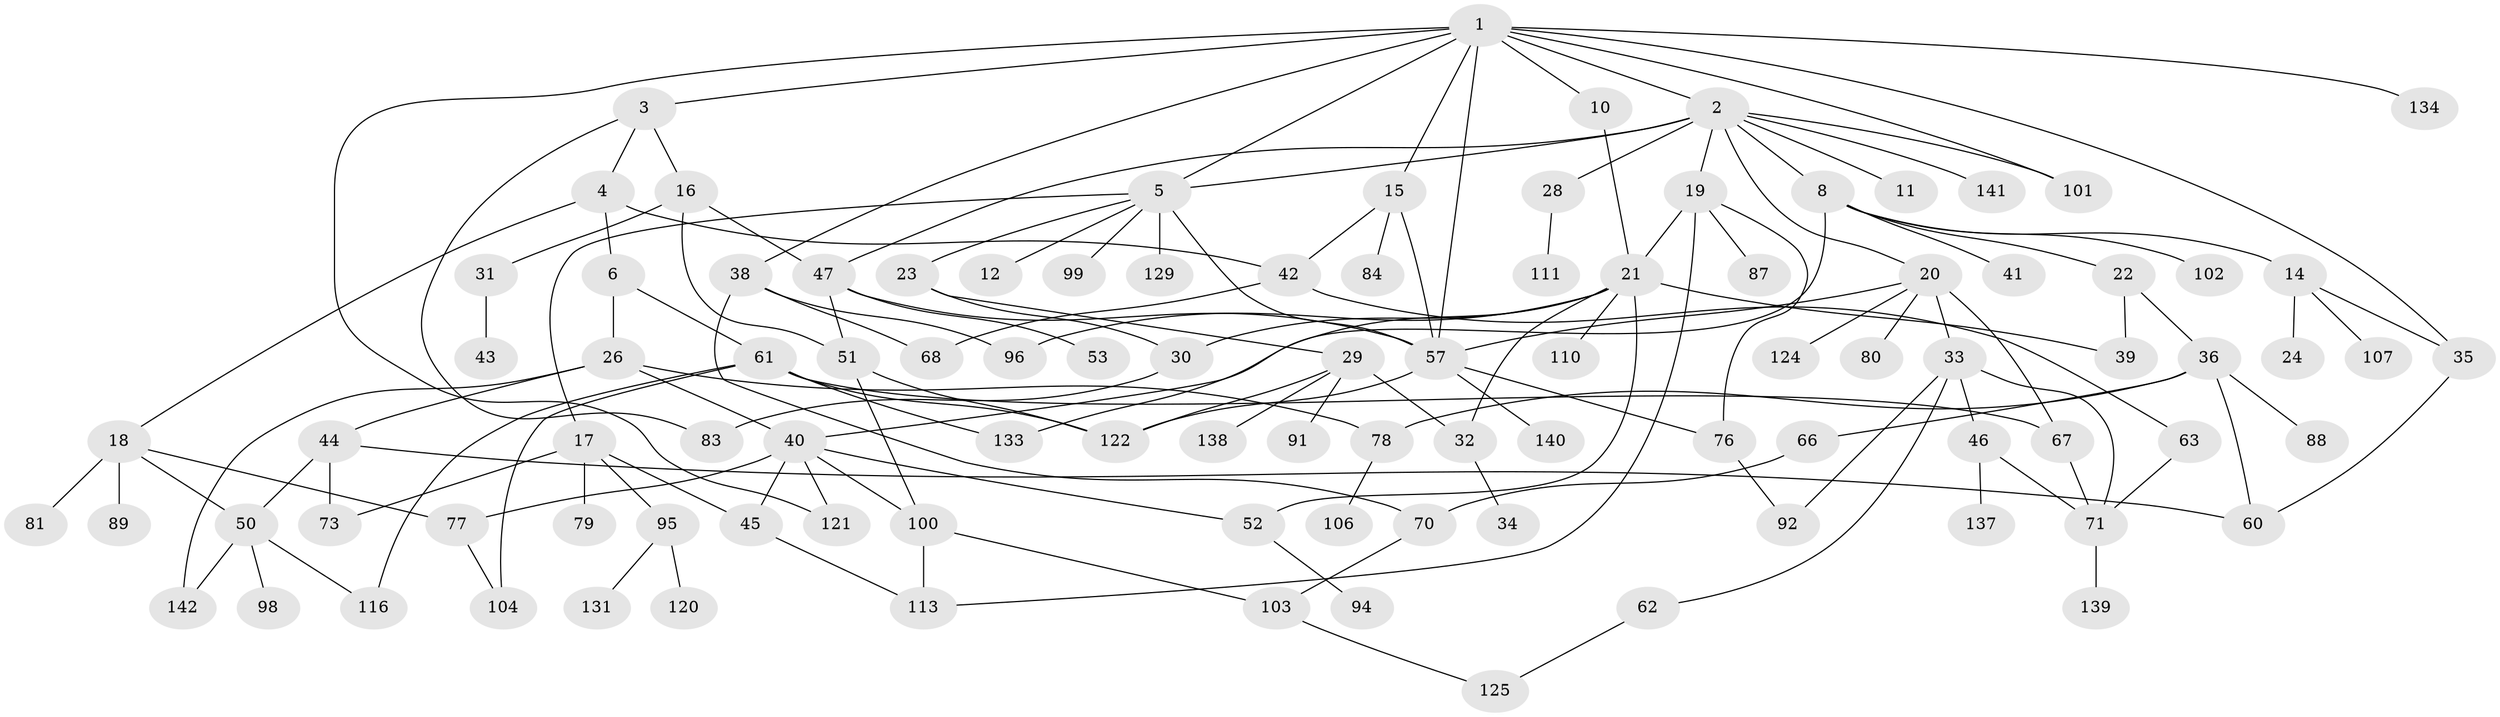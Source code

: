 // original degree distribution, {10: 0.006993006993006993, 9: 0.006993006993006993, 4: 0.13986013986013987, 5: 0.055944055944055944, 3: 0.22377622377622378, 2: 0.2727272727272727, 6: 0.03496503496503497, 1: 0.25874125874125875}
// Generated by graph-tools (version 1.1) at 2025/10/02/27/25 16:10:55]
// undirected, 100 vertices, 145 edges
graph export_dot {
graph [start="1"]
  node [color=gray90,style=filled];
  1 [super="+126"];
  2 [super="+13"];
  3 [super="+7"];
  4;
  5 [super="+9"];
  6;
  8;
  10 [super="+65"];
  11;
  12;
  14;
  15 [super="+69"];
  16;
  17 [super="+55"];
  18 [super="+75"];
  19 [super="+56"];
  20 [super="+27"];
  21 [super="+25"];
  22 [super="+74"];
  23;
  24;
  26 [super="+64"];
  28 [super="+37"];
  29 [super="+90"];
  30;
  31 [super="+143"];
  32 [super="+54"];
  33 [super="+109"];
  34;
  35 [super="+128"];
  36 [super="+58"];
  38 [super="+59"];
  39;
  40 [super="+49"];
  41 [super="+132"];
  42;
  43;
  44;
  45 [super="+119"];
  46 [super="+114"];
  47 [super="+48"];
  50 [super="+115"];
  51 [super="+136"];
  52;
  53;
  57 [super="+85"];
  60;
  61 [super="+86"];
  62 [super="+93"];
  63;
  66;
  67;
  68;
  70 [super="+82"];
  71 [super="+72"];
  73 [super="+105"];
  76 [super="+130"];
  77;
  78 [super="+112"];
  79;
  80;
  81 [super="+117"];
  83;
  84;
  87;
  88;
  89;
  91;
  92 [super="+118"];
  94;
  95 [super="+97"];
  96;
  98;
  99;
  100 [super="+123"];
  101 [super="+108"];
  102 [super="+127"];
  103;
  104;
  106;
  107;
  110;
  111;
  113;
  116;
  120;
  121;
  122;
  124 [super="+135"];
  125;
  129;
  131;
  133;
  134;
  137;
  138;
  139;
  140;
  141;
  142;
  1 -- 2;
  1 -- 3;
  1 -- 10;
  1 -- 15;
  1 -- 38;
  1 -- 134;
  1 -- 5;
  1 -- 57;
  1 -- 121;
  1 -- 35;
  1 -- 101;
  2 -- 5;
  2 -- 8;
  2 -- 11;
  2 -- 19;
  2 -- 101;
  2 -- 141;
  2 -- 47;
  2 -- 20;
  2 -- 28;
  3 -- 4;
  3 -- 83;
  3 -- 16;
  4 -- 6;
  4 -- 18;
  4 -- 42;
  5 -- 17;
  5 -- 23;
  5 -- 129 [weight=2];
  5 -- 99;
  5 -- 12;
  5 -- 57;
  6 -- 26;
  6 -- 61;
  8 -- 14;
  8 -- 22;
  8 -- 40;
  8 -- 41;
  8 -- 102;
  10 -- 21;
  14 -- 24;
  14 -- 35;
  14 -- 107;
  15 -- 42;
  15 -- 84;
  15 -- 57;
  16 -- 31;
  16 -- 47;
  16 -- 51;
  17 -- 45;
  17 -- 73;
  17 -- 79;
  17 -- 95;
  18 -- 81;
  18 -- 89;
  18 -- 50;
  18 -- 77;
  19 -- 87;
  19 -- 113;
  19 -- 21;
  19 -- 76;
  20 -- 33;
  20 -- 80;
  20 -- 124;
  20 -- 57;
  20 -- 67;
  21 -- 133;
  21 -- 52;
  21 -- 96;
  21 -- 32;
  21 -- 39;
  21 -- 30;
  21 -- 110;
  22 -- 36 [weight=2];
  22 -- 39;
  23 -- 29;
  23 -- 30;
  26 -- 44;
  26 -- 142;
  26 -- 78;
  26 -- 40;
  28 -- 111;
  29 -- 91;
  29 -- 122;
  29 -- 138;
  29 -- 32;
  30 -- 83;
  31 -- 43;
  32 -- 34;
  33 -- 46;
  33 -- 62;
  33 -- 92;
  33 -- 71;
  35 -- 60;
  36 -- 66;
  36 -- 78;
  36 -- 88;
  36 -- 60;
  38 -- 96;
  38 -- 68;
  38 -- 70;
  40 -- 100;
  40 -- 121;
  40 -- 45;
  40 -- 52;
  40 -- 77;
  42 -- 63;
  42 -- 68;
  44 -- 50;
  44 -- 60;
  44 -- 73;
  45 -- 113;
  46 -- 137;
  46 -- 71;
  47 -- 51;
  47 -- 57;
  47 -- 53;
  50 -- 98;
  50 -- 116;
  50 -- 142;
  51 -- 122;
  51 -- 100;
  52 -- 94;
  57 -- 76;
  57 -- 140;
  57 -- 122;
  61 -- 67;
  61 -- 116;
  61 -- 104;
  61 -- 122;
  61 -- 133;
  62 -- 125;
  63 -- 71;
  66 -- 70;
  67 -- 71;
  70 -- 103;
  71 -- 139;
  76 -- 92;
  77 -- 104;
  78 -- 106;
  95 -- 120;
  95 -- 131;
  100 -- 113;
  100 -- 103;
  103 -- 125;
}
